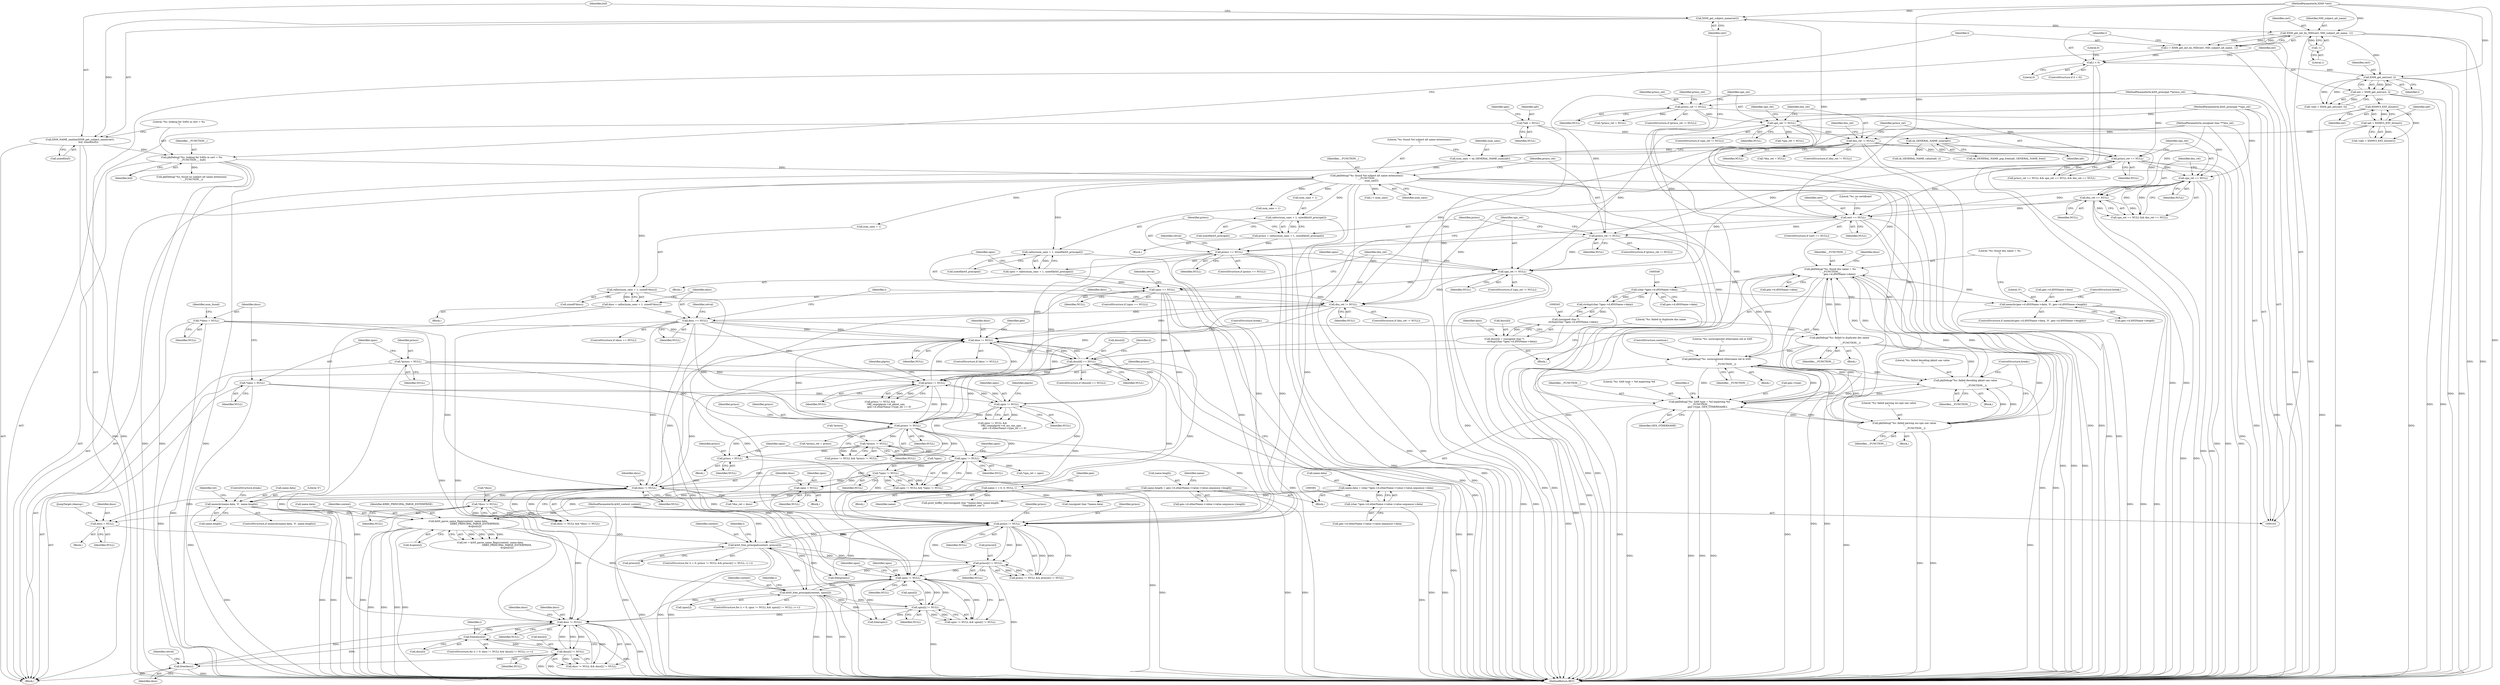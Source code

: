 digraph "0_krb5_50fe4074f188c2d4da0c421e96553acea8378db2@API" {
"1000702" [label="(Call,free(dnss))"];
"1000688" [label="(Call,dnss != NULL)"];
"1000623" [label="(Call,dnss != NULL)"];
"1000508" [label="(Call,dnss != NULL)"];
"1000143" [label="(Call,**dnss = NULL)"];
"1000327" [label="(Call,dnss == NULL)"];
"1000317" [label="(Call,dnss = calloc(num_sans + 1, sizeof(*dnss)))"];
"1000319" [label="(Call,calloc(num_sans + 1, sizeof(*dnss)))"];
"1000264" [label="(Call,pkiDebug(\"%s: found %d subject alt name extension(s)\n\", __FUNCTION__,\n             num_sans))"];
"1000225" [label="(Call,pkiDebug(\"%s: looking for SANs in cert = %s\n\", __FUNCTION__, buf))"];
"1000219" [label="(Call,X509_NAME_oneline(X509_get_subject_name(cert),\n                      buf, sizeof(buf)))"];
"1000220" [label="(Call,X509_get_subject_name(cert))"];
"1000210" [label="(Call,cert == NULL)"];
"1000107" [label="(MethodParameterIn,X509 *cert)"];
"1000193" [label="(Call,princs_ret == NULL)"];
"1000168" [label="(Call,princs_ret != NULL)"];
"1000108" [label="(MethodParameterIn,krb5_principal **princs_ret)"];
"1000184" [label="(Call,dns_ret != NULL)"];
"1000110" [label="(MethodParameterIn,unsigned char ***dns_ret)"];
"1000176" [label="(Call,upn_ret != NULL)"];
"1000109" [label="(MethodParameterIn,krb5_principal **upn_ret)"];
"1000197" [label="(Call,upn_ret == NULL)"];
"1000200" [label="(Call,dns_ret == NULL)"];
"1000260" [label="(Call,num_sans = sk_GENERAL_NAME_num(ialt))"];
"1000262" [label="(Call,sk_GENERAL_NAME_num(ialt))"];
"1000251" [label="(Call,ialt = X509V3_EXT_d2i(ext))"];
"1000253" [label="(Call,X509V3_EXT_d2i(ext))"];
"1000245" [label="(Call,ext = X509_get_ext(cert, l))"];
"1000247" [label="(Call,X509_get_ext(cert, l))"];
"1000231" [label="(Call,X509_get_ext_by_NID(cert, NID_subject_alt_name, -1))"];
"1000234" [label="(Call,-1)"];
"1000237" [label="(Call,l < 0)"];
"1000229" [label="(Call,l = X509_get_ext_by_NID(cert, NID_subject_alt_name, -1))"];
"1000160" [label="(Call,*ialt = NULL)"];
"1000313" [label="(Call,dns_ret != NULL)"];
"1000291" [label="(Call,upn_ret != NULL)"];
"1000282" [label="(Call,princs == NULL)"];
"1000273" [label="(Call,princs = calloc(num_sans + 1, sizeof(krb5_principal)))"];
"1000275" [label="(Call,calloc(num_sans + 1, sizeof(krb5_principal)))"];
"1000269" [label="(Call,princs_ret != NULL)"];
"1000304" [label="(Call,upns == NULL)"];
"1000295" [label="(Call,upns = calloc(num_sans + 1, sizeof(krb5_principal)))"];
"1000297" [label="(Call,calloc(num_sans + 1, sizeof(krb5_principal)))"];
"1000557" [label="(Call,dnss[d] == NULL)"];
"1000540" [label="(Call,dnss[d] = (unsigned char *)\n                    strdup((char *)gen->d.dNSName->data))"];
"1000544" [label="(Call,(unsigned char *)\n                    strdup((char *)gen->d.dNSName->data))"];
"1000546" [label="(Call,strdup((char *)gen->d.dNSName->data))"];
"1000547" [label="(Call,(char *)gen->d.dNSName->data)"];
"1000530" [label="(Call,pkiDebug(\"%s: found dns name = %s\n\", __FUNCTION__,\n                         gen->d.dNSName->data))"];
"1000501" [label="(Call,pkiDebug(\"%s: unrecognized othername oid in SAN\n\",\n                         __FUNCTION__))"];
"1000436" [label="(Call,pkiDebug(\"%s: failed decoding pkinit san value\n\",\n                             __FUNCTION__))"];
"1000563" [label="(Call,pkiDebug(\"%s: failed to duplicate dns name\n\",\n                             __FUNCTION__))"];
"1000574" [label="(Call,pkiDebug(\"%s: SAN type = %d expecting %d\n\", __FUNCTION__,\n                     gen->type, GEN_OTHERNAME))"];
"1000490" [label="(Call,pkiDebug(\"%s: failed parsing ms-upn san value\n\",\n                             __FUNCTION__))"];
"1000513" [label="(Call,memchr(gen->d.dNSName->data, '\0', gen->d.dNSName->length))"];
"1000448" [label="(Call,upns != NULL)"];
"1000139" [label="(Call,*upns = NULL)"];
"1000397" [label="(Call,princs != NULL)"];
"1000135" [label="(Call,*princs = NULL)"];
"1000606" [label="(Call,upns != NULL)"];
"1000592" [label="(Call,*princs != NULL)"];
"1000589" [label="(Call,princs != NULL)"];
"1000609" [label="(Call,*upns != NULL)"];
"1000635" [label="(Call,dnss = NULL)"];
"1000626" [label="(Call,*dnss != NULL)"];
"1000698" [label="(Call,free(dnss[i]))"];
"1000691" [label="(Call,dnss[i] != NULL)"];
"1000666" [label="(Call,upns != NULL)"];
"1000676" [label="(Call,krb5_free_principal(context, upns[i]))"];
"1000654" [label="(Call,krb5_free_principal(context, princs[i]))"];
"1000477" [label="(Call,krb5_parse_name_flags(context, name.data,\n                                            KRB5_PRINCIPAL_PARSE_ENTERPRISE,\n                                            &upns[u]))"];
"1000104" [label="(MethodParameterIn,krb5_context context)"];
"1000466" [label="(Call,memchr(name.data, '\0', name.length))"];
"1000376" [label="(Call,name.data = (char *)gen->d.otherName->value->value.sequence->data)"];
"1000380" [label="(Call,(char *)gen->d.otherName->value->value.sequence->data)"];
"1000346" [label="(Call,name = { 0, 0, NULL })"];
"1000359" [label="(Call,name.length = gen->d.otherName->value->value.sequence->length)"];
"1000647" [label="(Call,princs[i] != NULL)"];
"1000644" [label="(Call,princs != NULL)"];
"1000601" [label="(Call,princs = NULL)"];
"1000669" [label="(Call,upns[i] != NULL)"];
"1000618" [label="(Call,upns = NULL)"];
"1000251" [label="(Call,ialt = X509V3_EXT_d2i(ext))"];
"1000509" [label="(Identifier,dnss)"];
"1000483" [label="(Call,&upns[u])"];
"1000140" [label="(Identifier,upns)"];
"1000693" [label="(Identifier,dnss)"];
"1000397" [label="(Call,princs != NULL)"];
"1000607" [label="(Identifier,upns)"];
"1000181" [label="(Identifier,upn_ret)"];
"1000170" [label="(Identifier,NULL)"];
"1000478" [label="(Identifier,context)"];
"1000136" [label="(Identifier,princs)"];
"1000415" [label="(Call,(unsigned char *)name.data)"];
"1000228" [label="(Identifier,buf)"];
"1000521" [label="(Literal,'\0')"];
"1000403" [label="(Identifier,plgctx)"];
"1000139" [label="(Call,*upns = NULL)"];
"1000192" [label="(Call,princs_ret == NULL && upn_ret == NULL && dns_ret == NULL)"];
"1000260" [label="(Call,num_sans = sk_GENERAL_NAME_num(ialt))"];
"1000189" [label="(Identifier,dns_ret)"];
"1000249" [label="(Identifier,l)"];
"1000492" [label="(Identifier,__FUNCTION__)"];
"1000298" [label="(Call,num_sans + 1)"];
"1000171" [label="(Call,*princs_ret = NULL)"];
"1000378" [label="(Identifier,name)"];
"1000290" [label="(ControlStructure,if (upn_ret != NULL))"];
"1000169" [label="(Identifier,princs_ret)"];
"1000193" [label="(Call,princs_ret == NULL)"];
"1000541" [label="(Call,dnss[d])"];
"1000202" [label="(Identifier,NULL)"];
"1000437" [label="(Literal,\"%s: failed decoding pkinit san value\n\")"];
"1000611" [label="(Identifier,upns)"];
"1000594" [label="(Identifier,princs)"];
"1000220" [label="(Call,X509_get_subject_name(cert))"];
"1000212" [label="(Identifier,NULL)"];
"1000296" [label="(Identifier,upns)"];
"1000695" [label="(Identifier,NULL)"];
"1000376" [label="(Call,name.data = (char *)gen->d.otherName->value->value.sequence->data)"];
"1000603" [label="(Identifier,NULL)"];
"1000326" [label="(ControlStructure,if (dnss == NULL))"];
"1000269" [label="(Call,princs_ret != NULL)"];
"1000580" [label="(Identifier,GEN_OTHERNAME)"];
"1000608" [label="(Identifier,NULL)"];
"1000590" [label="(Identifier,princs)"];
"1000626" [label="(Call,*dnss != NULL)"];
"1000135" [label="(Call,*princs = NULL)"];
"1000477" [label="(Call,krb5_parse_name_flags(context, name.data,\n                                            KRB5_PRINCIPAL_PARSE_ENTERPRISE,\n                                            &upns[u]))"];
"1000512" [label="(ControlStructure,if (memchr(gen->d.dNSName->data, '\0', gen->d.dNSName->length)))"];
"1000470" [label="(Literal,'\0')"];
"1000263" [label="(Identifier,ialt)"];
"1000313" [label="(Call,dns_ret != NULL)"];
"1000316" [label="(Block,)"];
"1000201" [label="(Identifier,dns_ret)"];
"1000677" [label="(Identifier,context)"];
"1000266" [label="(Identifier,__FUNCTION__)"];
"1000544" [label="(Call,(unsigned char *)\n                    strdup((char *)gen->d.dNSName->data))"];
"1000186" [label="(Identifier,NULL)"];
"1000250" [label="(Call,!(ialt = X509V3_EXT_d2i(ext)))"];
"1000620" [label="(Identifier,NULL)"];
"1000380" [label="(Call,(char *)gen->d.otherName->value->value.sequence->data)"];
"1000596" [label="(Block,)"];
"1000350" [label="(Call,sk_GENERAL_NAME_value(ialt, i))"];
"1000505" [label="(ControlStructure,break;)"];
"1000162" [label="(Identifier,NULL)"];
"1000221" [label="(Identifier,cert)"];
"1000628" [label="(Identifier,dnss)"];
"1000209" [label="(ControlStructure,if (cert == NULL))"];
"1000229" [label="(Call,l = X509_get_ext_by_NID(cert, NID_subject_alt_name, -1))"];
"1000195" [label="(Identifier,NULL)"];
"1000319" [label="(Call,calloc(num_sans + 1, sizeof(*dnss)))"];
"1000226" [label="(Literal,\"%s: looking for SANs in cert = %s\n\")"];
"1000606" [label="(Call,upns != NULL)"];
"1000295" [label="(Call,upns = calloc(num_sans + 1, sizeof(krb5_principal)))"];
"1000141" [label="(Identifier,NULL)"];
"1000510" [label="(Identifier,NULL)"];
"1000198" [label="(Identifier,upn_ret)"];
"1000261" [label="(Identifier,num_sans)"];
"1000252" [label="(Identifier,ialt)"];
"1000143" [label="(Call,**dnss = NULL)"];
"1000244" [label="(Call,!(ext = X509_get_ext(cert, l)))"];
"1000699" [label="(Call,dnss[i])"];
"1000646" [label="(Identifier,NULL)"];
"1000688" [label="(Call,dnss != NULL)"];
"1000282" [label="(Call,princs == NULL)"];
"1000363" [label="(Call,gen->d.otherName->value->value.sequence->length)"];
"1000670" [label="(Call,upns[i])"];
"1000569" [label="(Identifier,d)"];
"1000561" [label="(Identifier,NULL)"];
"1000291" [label="(Call,upn_ret != NULL)"];
"1000665" [label="(Call,upns != NULL && upns[i] != NULL)"];
"1000678" [label="(Call,upns[i])"];
"1000276" [label="(Call,num_sans + 1)"];
"1000627" [label="(Call,*dnss)"];
"1000344" [label="(Block,)"];
"1000238" [label="(Identifier,l)"];
"1000271" [label="(Identifier,NULL)"];
"1000435" [label="(Block,)"];
"1000231" [label="(Call,X509_get_ext_by_NID(cert, NID_subject_alt_name, -1))"];
"1000223" [label="(Call,sizeof(buf))"];
"1000414" [label="(Call,print_buffer_bin((unsigned char *)name.data, name.length,\n                                 \"/tmp/pkinit_san\"))"];
"1000507" [label="(ControlStructure,if (dnss != NULL))"];
"1000491" [label="(Literal,\"%s: failed parsing ms-upn san value\n\")"];
"1000447" [label="(Call,upns != NULL &&\n                       OBJ_cmp(plgctx->id_ms_san_upn,\n                               gen->d.otherName->type_id) == 0)"];
"1000215" [label="(Literal,\"%s: no certificate!\n\")"];
"1000605" [label="(Call,upns != NULL && *upns != NULL)"];
"1000661" [label="(ControlStructure,for (i = 0; upns != NULL && upns[i] != NULL; i++))"];
"1000659" [label="(Call,free(princs))"];
"1000533" [label="(Call,gen->d.dNSName->data)"];
"1000635" [label="(Call,dnss = NULL)"];
"1000517" [label="(Identifier,gen)"];
"1000690" [label="(Identifier,NULL)"];
"1000323" [label="(Call,sizeof(*dnss))"];
"1000489" [label="(Block,)"];
"1000562" [label="(Block,)"];
"1000511" [label="(Block,)"];
"1000689" [label="(Identifier,dnss)"];
"1000501" [label="(Call,pkiDebug(\"%s: unrecognized othername oid in SAN\n\",\n                         __FUNCTION__))"];
"1000149" [label="(Identifier,num_found)"];
"1000248" [label="(Identifier,cert)"];
"1000196" [label="(Call,upn_ret == NULL && dns_ret == NULL)"];
"1000593" [label="(Call,*princs)"];
"1000465" [label="(ControlStructure,if (memchr(name.data, '\0', name.length)))"];
"1000698" [label="(Call,free(dnss[i]))"];
"1000669" [label="(Call,upns[i] != NULL)"];
"1000160" [label="(Call,*ialt = NULL)"];
"1000687" [label="(Call,dnss != NULL && dnss[i] != NULL)"];
"1000222" [label="(Identifier,buf)"];
"1000185" [label="(Identifier,dns_ret)"];
"1000247" [label="(Call,X509_get_ext(cert, l))"];
"1000245" [label="(Call,ext = X509_get_ext(cert, l))"];
"1000666" [label="(Call,upns != NULL)"];
"1000293" [label="(Identifier,NULL)"];
"1000559" [label="(Identifier,dnss)"];
"1000253" [label="(Call,X509V3_EXT_d2i(ext))"];
"1000502" [label="(Literal,\"%s: unrecognized othername oid in SAN\n\")"];
"1000588" [label="(Call,princs != NULL && *princs != NULL)"];
"1000476" [label="(Identifier,ret)"];
"1000602" [label="(Identifier,princs)"];
"1000219" [label="(Call,X509_NAME_oneline(X509_get_subject_name(cert),\n                      buf, sizeof(buf)))"];
"1000676" [label="(Call,krb5_free_principal(context, upns[i]))"];
"1000546" [label="(Call,strdup((char *)gen->d.dNSName->data))"];
"1000474" [label="(ControlStructure,break;)"];
"1000111" [label="(Block,)"];
"1000622" [label="(Call,dnss != NULL && *dnss != NULL)"];
"1000619" [label="(Identifier,upns)"];
"1000683" [label="(ControlStructure,for (i = 0; dnss != NULL && dnss[i] != NULL; i++))"];
"1000264" [label="(Call,pkiDebug(\"%s: found %d subject alt name extension(s)\n\", __FUNCTION__,\n             num_sans))"];
"1000108" [label="(MethodParameterIn,krb5_principal **princs_ret)"];
"1000503" [label="(Identifier,__FUNCTION__)"];
"1000572" [label="(ControlStructure,break;)"];
"1000564" [label="(Literal,\"%s: failed to duplicate dns name\n\")"];
"1000655" [label="(Identifier,context)"];
"1000227" [label="(Identifier,__FUNCTION__)"];
"1000194" [label="(Identifier,princs_ret)"];
"1000137" [label="(Identifier,NULL)"];
"1000161" [label="(Identifier,ialt)"];
"1000601" [label="(Call,princs = NULL)"];
"1000591" [label="(Identifier,NULL)"];
"1000482" [label="(Identifier,KRB5_PRINCIPAL_PARSE_ENTERPRISE)"];
"1000531" [label="(Literal,\"%s: found dns name = %s\n\")"];
"1000557" [label="(Call,dnss[d] == NULL)"];
"1000681" [label="(Call,free(upns))"];
"1000656" [label="(Call,princs[i])"];
"1000360" [label="(Call,name.length)"];
"1000576" [label="(Identifier,__FUNCTION__)"];
"1000317" [label="(Call,dnss = calloc(num_sans + 1, sizeof(*dnss)))"];
"1000177" [label="(Identifier,upn_ret)"];
"1000270" [label="(Identifier,princs_ret)"];
"1000110" [label="(MethodParameterIn,unsigned char ***dns_ret)"];
"1000306" [label="(Identifier,NULL)"];
"1000236" [label="(ControlStructure,if (l < 0))"];
"1000610" [label="(Call,*upns)"];
"1000479" [label="(Call,name.data)"];
"1000636" [label="(Identifier,dnss)"];
"1000109" [label="(MethodParameterIn,krb5_principal **upn_ret)"];
"1000466" [label="(Call,memchr(name.data, '\0', name.length))"];
"1000167" [label="(ControlStructure,if (princs_ret != NULL))"];
"1000540" [label="(Call,dnss[d] = (unsigned char *)\n                    strdup((char *)gen->d.dNSName->data))"];
"1000638" [label="(JumpTarget,cleanup:)"];
"1000667" [label="(Identifier,upns)"];
"1000623" [label="(Call,dnss != NULL)"];
"1000237" [label="(Call,l < 0)"];
"1000649" [label="(Identifier,princs)"];
"1000399" [label="(Identifier,NULL)"];
"1000265" [label="(Literal,\"%s: found %d subject alt name extension(s)\n\")"];
"1000574" [label="(Call,pkiDebug(\"%s: SAN type = %d expecting %d\n\", __FUNCTION__,\n                     gen->type, GEN_OTHERNAME))"];
"1000475" [label="(Call,ret = krb5_parse_name_flags(context, name.data,\n                                            KRB5_PRINCIPAL_PARSE_ENTERPRISE,\n                                            &upns[u]))"];
"1000647" [label="(Call,princs[i] != NULL)"];
"1000187" [label="(Call,*dns_ret = NULL)"];
"1000382" [label="(Call,gen->d.otherName->value->value.sequence->data)"];
"1000703" [label="(Identifier,dnss)"];
"1000508" [label="(Call,dnss != NULL)"];
"1000631" [label="(Call,*dns_ret = dnss)"];
"1000565" [label="(Identifier,__FUNCTION__)"];
"1000671" [label="(Identifier,upns)"];
"1000648" [label="(Call,princs[i])"];
"1000630" [label="(Block,)"];
"1000612" [label="(Identifier,NULL)"];
"1000183" [label="(ControlStructure,if (dns_ret != NULL))"];
"1000283" [label="(Identifier,princs)"];
"1000230" [label="(Identifier,l)"];
"1000637" [label="(Identifier,NULL)"];
"1000692" [label="(Call,dnss[i])"];
"1000668" [label="(Identifier,NULL)"];
"1000514" [label="(Call,gen->d.dNSName->data)"];
"1000210" [label="(Call,cert == NULL)"];
"1000328" [label="(Identifier,dnss)"];
"1000256" [label="(Call,pkiDebug(\"%s: found no subject alt name extensions\n\", __FUNCTION__))"];
"1000654" [label="(Call,krb5_free_principal(context, princs[i]))"];
"1000639" [label="(ControlStructure,for (i = 0; princs != NULL && princs[i] != NULL; i++))"];
"1000651" [label="(Identifier,NULL)"];
"1000436" [label="(Call,pkiDebug(\"%s: failed decoding pkinit san value\n\",\n                             __FUNCTION__))"];
"1000357" [label="(Block,)"];
"1000614" [label="(Call,*upn_ret = upns)"];
"1000294" [label="(Block,)"];
"1000175" [label="(ControlStructure,if (upn_ret != NULL))"];
"1000625" [label="(Identifier,NULL)"];
"1000297" [label="(Call,calloc(num_sans + 1, sizeof(krb5_principal)))"];
"1000235" [label="(Literal,1)"];
"1000448" [label="(Call,upns != NULL)"];
"1000490" [label="(Call,pkiDebug(\"%s: failed parsing ms-upn san value\n\",\n                             __FUNCTION__))"];
"1000199" [label="(Identifier,NULL)"];
"1000513" [label="(Call,memchr(gen->d.dNSName->data, '\0', gen->d.dNSName->length))"];
"1000542" [label="(Identifier,dnss)"];
"1000500" [label="(Block,)"];
"1000449" [label="(Identifier,upns)"];
"1000359" [label="(Call,name.length = gen->d.otherName->value->value.sequence->length)"];
"1000234" [label="(Call,-1)"];
"1000675" [label="(Identifier,i)"];
"1000292" [label="(Identifier,upn_ret)"];
"1000107" [label="(MethodParameterIn,X509 *cert)"];
"1000178" [label="(Identifier,NULL)"];
"1000287" [label="(Identifier,retval)"];
"1000556" [label="(ControlStructure,if (dnss[d] == NULL))"];
"1000592" [label="(Call,*princs != NULL)"];
"1000697" [label="(Identifier,i)"];
"1000581" [label="(Call,sk_GENERAL_NAME_pop_free(ialt, GENERAL_NAME_free))"];
"1000575" [label="(Literal,\"%s: SAN type = %d expecting %d\n\")"];
"1000232" [label="(Identifier,cert)"];
"1000343" [label="(Identifier,i)"];
"1000529" [label="(ControlStructure,break;)"];
"1000184" [label="(Call,dns_ret != NULL)"];
"1000284" [label="(Identifier,NULL)"];
"1000104" [label="(MethodParameterIn,krb5_context context)"];
"1000262" [label="(Call,sk_GENERAL_NAME_num(ialt))"];
"1000339" [label="(Call,i < num_sans)"];
"1000246" [label="(Identifier,ext)"];
"1000467" [label="(Call,name.data)"];
"1000558" [label="(Call,dnss[d])"];
"1000233" [label="(Identifier,NID_subject_alt_name)"];
"1000267" [label="(Identifier,num_sans)"];
"1000563" [label="(Call,pkiDebug(\"%s: failed to duplicate dns name\n\",\n                             __FUNCTION__))"];
"1000702" [label="(Call,free(dnss))"];
"1000273" [label="(Call,princs = calloc(num_sans + 1, sizeof(krb5_principal)))"];
"1000673" [label="(Identifier,NULL)"];
"1000549" [label="(Call,gen->d.dNSName->data)"];
"1000597" [label="(Call,*princs_ret = princs)"];
"1000644" [label="(Call,princs != NULL)"];
"1000312" [label="(ControlStructure,if (dns_ret != NULL))"];
"1000315" [label="(Identifier,NULL)"];
"1000179" [label="(Call,*upn_ret = NULL)"];
"1000145" [label="(Identifier,NULL)"];
"1000320" [label="(Call,num_sans + 1)"];
"1000279" [label="(Call,sizeof(krb5_principal))"];
"1000532" [label="(Identifier,__FUNCTION__)"];
"1000691" [label="(Call,dnss[i] != NULL)"];
"1000504" [label="(ControlStructure,continue;)"];
"1000706" [label="(MethodReturn,RET)"];
"1000305" [label="(Identifier,upns)"];
"1000547" [label="(Call,(char *)gen->d.dNSName->data)"];
"1000318" [label="(Identifier,dnss)"];
"1000609" [label="(Call,*upns != NULL)"];
"1000450" [label="(Identifier,NULL)"];
"1000144" [label="(Identifier,dnss)"];
"1000168" [label="(Call,princs_ret != NULL)"];
"1000304" [label="(Call,upns == NULL)"];
"1000595" [label="(Identifier,NULL)"];
"1000471" [label="(Call,name.length)"];
"1000268" [label="(ControlStructure,if (princs_ret != NULL))"];
"1000275" [label="(Call,calloc(num_sans + 1, sizeof(krb5_principal)))"];
"1000176" [label="(Call,upn_ret != NULL)"];
"1000530" [label="(Call,pkiDebug(\"%s: found dns name = %s\n\", __FUNCTION__,\n                         gen->d.dNSName->data))"];
"1000618" [label="(Call,upns = NULL)"];
"1000346" [label="(Call,name = { 0, 0, NULL })"];
"1000303" [label="(ControlStructure,if (upns == NULL))"];
"1000197" [label="(Call,upn_ret == NULL)"];
"1000347" [label="(Identifier,name)"];
"1000272" [label="(Block,)"];
"1000329" [label="(Identifier,NULL)"];
"1000624" [label="(Identifier,dnss)"];
"1000173" [label="(Identifier,princs_ret)"];
"1000643" [label="(Call,princs != NULL && princs[i] != NULL)"];
"1000254" [label="(Identifier,ext)"];
"1000165" [label="(Identifier,gen)"];
"1000398" [label="(Identifier,princs)"];
"1000454" [label="(Identifier,plgctx)"];
"1000225" [label="(Call,pkiDebug(\"%s: looking for SANs in cert = %s\n\", __FUNCTION__, buf))"];
"1000438" [label="(Identifier,__FUNCTION__)"];
"1000705" [label="(Identifier,retval)"];
"1000241" [label="(Literal,0)"];
"1000281" [label="(ControlStructure,if (princs == NULL))"];
"1000309" [label="(Identifier,retval)"];
"1000200" [label="(Call,dns_ret == NULL)"];
"1000645" [label="(Identifier,princs)"];
"1000629" [label="(Identifier,NULL)"];
"1000301" [label="(Call,sizeof(krb5_principal))"];
"1000239" [label="(Literal,0)"];
"1000589" [label="(Call,princs != NULL)"];
"1000613" [label="(Block,)"];
"1000377" [label="(Call,name.data)"];
"1000349" [label="(Identifier,gen)"];
"1000314" [label="(Identifier,dns_ret)"];
"1000337" [label="(Identifier,i)"];
"1000653" [label="(Identifier,i)"];
"1000211" [label="(Identifier,cert)"];
"1000332" [label="(Identifier,retval)"];
"1000577" [label="(Call,gen->type)"];
"1000522" [label="(Call,gen->d.dNSName->length)"];
"1000327" [label="(Call,dnss == NULL)"];
"1000274" [label="(Identifier,princs)"];
"1000396" [label="(Call,princs != NULL &&\n                OBJ_cmp(plgctx->id_pkinit_san,\n                        gen->d.otherName->type_id) == 0)"];
"1000702" -> "1000111"  [label="AST: "];
"1000702" -> "1000703"  [label="CFG: "];
"1000703" -> "1000702"  [label="AST: "];
"1000705" -> "1000702"  [label="CFG: "];
"1000702" -> "1000706"  [label="DDG: "];
"1000688" -> "1000702"  [label="DDG: "];
"1000698" -> "1000702"  [label="DDG: "];
"1000557" -> "1000702"  [label="DDG: "];
"1000691" -> "1000702"  [label="DDG: "];
"1000688" -> "1000687"  [label="AST: "];
"1000688" -> "1000690"  [label="CFG: "];
"1000689" -> "1000688"  [label="AST: "];
"1000690" -> "1000688"  [label="AST: "];
"1000693" -> "1000688"  [label="CFG: "];
"1000687" -> "1000688"  [label="CFG: "];
"1000688" -> "1000706"  [label="DDG: "];
"1000688" -> "1000687"  [label="DDG: "];
"1000688" -> "1000687"  [label="DDG: "];
"1000623" -> "1000688"  [label="DDG: "];
"1000327" -> "1000688"  [label="DDG: "];
"1000557" -> "1000688"  [label="DDG: "];
"1000635" -> "1000688"  [label="DDG: "];
"1000143" -> "1000688"  [label="DDG: "];
"1000698" -> "1000688"  [label="DDG: "];
"1000691" -> "1000688"  [label="DDG: "];
"1000666" -> "1000688"  [label="DDG: "];
"1000669" -> "1000688"  [label="DDG: "];
"1000688" -> "1000691"  [label="DDG: "];
"1000688" -> "1000691"  [label="DDG: "];
"1000688" -> "1000698"  [label="DDG: "];
"1000623" -> "1000622"  [label="AST: "];
"1000623" -> "1000625"  [label="CFG: "];
"1000624" -> "1000623"  [label="AST: "];
"1000625" -> "1000623"  [label="AST: "];
"1000628" -> "1000623"  [label="CFG: "];
"1000622" -> "1000623"  [label="CFG: "];
"1000623" -> "1000622"  [label="DDG: "];
"1000623" -> "1000622"  [label="DDG: "];
"1000508" -> "1000623"  [label="DDG: "];
"1000143" -> "1000623"  [label="DDG: "];
"1000327" -> "1000623"  [label="DDG: "];
"1000557" -> "1000623"  [label="DDG: "];
"1000606" -> "1000623"  [label="DDG: "];
"1000609" -> "1000623"  [label="DDG: "];
"1000623" -> "1000626"  [label="DDG: "];
"1000623" -> "1000631"  [label="DDG: "];
"1000623" -> "1000635"  [label="DDG: "];
"1000623" -> "1000644"  [label="DDG: "];
"1000508" -> "1000507"  [label="AST: "];
"1000508" -> "1000510"  [label="CFG: "];
"1000509" -> "1000508"  [label="AST: "];
"1000510" -> "1000508"  [label="AST: "];
"1000517" -> "1000508"  [label="CFG: "];
"1000572" -> "1000508"  [label="CFG: "];
"1000508" -> "1000397"  [label="DDG: "];
"1000143" -> "1000508"  [label="DDG: "];
"1000327" -> "1000508"  [label="DDG: "];
"1000327" -> "1000508"  [label="DDG: "];
"1000557" -> "1000508"  [label="DDG: "];
"1000557" -> "1000508"  [label="DDG: "];
"1000313" -> "1000508"  [label="DDG: "];
"1000448" -> "1000508"  [label="DDG: "];
"1000397" -> "1000508"  [label="DDG: "];
"1000508" -> "1000557"  [label="DDG: "];
"1000508" -> "1000557"  [label="DDG: "];
"1000508" -> "1000589"  [label="DDG: "];
"1000143" -> "1000111"  [label="AST: "];
"1000143" -> "1000145"  [label="CFG: "];
"1000144" -> "1000143"  [label="AST: "];
"1000145" -> "1000143"  [label="AST: "];
"1000149" -> "1000143"  [label="CFG: "];
"1000143" -> "1000706"  [label="DDG: "];
"1000327" -> "1000326"  [label="AST: "];
"1000327" -> "1000329"  [label="CFG: "];
"1000328" -> "1000327"  [label="AST: "];
"1000329" -> "1000327"  [label="AST: "];
"1000332" -> "1000327"  [label="CFG: "];
"1000337" -> "1000327"  [label="CFG: "];
"1000327" -> "1000706"  [label="DDG: "];
"1000317" -> "1000327"  [label="DDG: "];
"1000313" -> "1000327"  [label="DDG: "];
"1000327" -> "1000397"  [label="DDG: "];
"1000327" -> "1000589"  [label="DDG: "];
"1000327" -> "1000644"  [label="DDG: "];
"1000317" -> "1000316"  [label="AST: "];
"1000317" -> "1000319"  [label="CFG: "];
"1000318" -> "1000317"  [label="AST: "];
"1000319" -> "1000317"  [label="AST: "];
"1000328" -> "1000317"  [label="CFG: "];
"1000317" -> "1000706"  [label="DDG: "];
"1000319" -> "1000317"  [label="DDG: "];
"1000319" -> "1000323"  [label="CFG: "];
"1000320" -> "1000319"  [label="AST: "];
"1000323" -> "1000319"  [label="AST: "];
"1000319" -> "1000706"  [label="DDG: "];
"1000264" -> "1000319"  [label="DDG: "];
"1000264" -> "1000111"  [label="AST: "];
"1000264" -> "1000267"  [label="CFG: "];
"1000265" -> "1000264"  [label="AST: "];
"1000266" -> "1000264"  [label="AST: "];
"1000267" -> "1000264"  [label="AST: "];
"1000270" -> "1000264"  [label="CFG: "];
"1000264" -> "1000706"  [label="DDG: "];
"1000264" -> "1000706"  [label="DDG: "];
"1000225" -> "1000264"  [label="DDG: "];
"1000260" -> "1000264"  [label="DDG: "];
"1000264" -> "1000275"  [label="DDG: "];
"1000264" -> "1000276"  [label="DDG: "];
"1000264" -> "1000297"  [label="DDG: "];
"1000264" -> "1000298"  [label="DDG: "];
"1000264" -> "1000320"  [label="DDG: "];
"1000264" -> "1000339"  [label="DDG: "];
"1000264" -> "1000436"  [label="DDG: "];
"1000264" -> "1000490"  [label="DDG: "];
"1000264" -> "1000501"  [label="DDG: "];
"1000264" -> "1000530"  [label="DDG: "];
"1000264" -> "1000574"  [label="DDG: "];
"1000225" -> "1000111"  [label="AST: "];
"1000225" -> "1000228"  [label="CFG: "];
"1000226" -> "1000225"  [label="AST: "];
"1000227" -> "1000225"  [label="AST: "];
"1000228" -> "1000225"  [label="AST: "];
"1000230" -> "1000225"  [label="CFG: "];
"1000225" -> "1000706"  [label="DDG: "];
"1000225" -> "1000706"  [label="DDG: "];
"1000225" -> "1000706"  [label="DDG: "];
"1000219" -> "1000225"  [label="DDG: "];
"1000225" -> "1000256"  [label="DDG: "];
"1000219" -> "1000111"  [label="AST: "];
"1000219" -> "1000223"  [label="CFG: "];
"1000220" -> "1000219"  [label="AST: "];
"1000222" -> "1000219"  [label="AST: "];
"1000223" -> "1000219"  [label="AST: "];
"1000226" -> "1000219"  [label="CFG: "];
"1000219" -> "1000706"  [label="DDG: "];
"1000219" -> "1000706"  [label="DDG: "];
"1000220" -> "1000219"  [label="DDG: "];
"1000220" -> "1000221"  [label="CFG: "];
"1000221" -> "1000220"  [label="AST: "];
"1000222" -> "1000220"  [label="CFG: "];
"1000210" -> "1000220"  [label="DDG: "];
"1000107" -> "1000220"  [label="DDG: "];
"1000220" -> "1000231"  [label="DDG: "];
"1000210" -> "1000209"  [label="AST: "];
"1000210" -> "1000212"  [label="CFG: "];
"1000211" -> "1000210"  [label="AST: "];
"1000212" -> "1000210"  [label="AST: "];
"1000215" -> "1000210"  [label="CFG: "];
"1000221" -> "1000210"  [label="CFG: "];
"1000210" -> "1000706"  [label="DDG: "];
"1000210" -> "1000706"  [label="DDG: "];
"1000210" -> "1000706"  [label="DDG: "];
"1000107" -> "1000210"  [label="DDG: "];
"1000193" -> "1000210"  [label="DDG: "];
"1000197" -> "1000210"  [label="DDG: "];
"1000200" -> "1000210"  [label="DDG: "];
"1000210" -> "1000269"  [label="DDG: "];
"1000210" -> "1000644"  [label="DDG: "];
"1000107" -> "1000103"  [label="AST: "];
"1000107" -> "1000706"  [label="DDG: "];
"1000107" -> "1000231"  [label="DDG: "];
"1000107" -> "1000247"  [label="DDG: "];
"1000193" -> "1000192"  [label="AST: "];
"1000193" -> "1000195"  [label="CFG: "];
"1000194" -> "1000193"  [label="AST: "];
"1000195" -> "1000193"  [label="AST: "];
"1000198" -> "1000193"  [label="CFG: "];
"1000192" -> "1000193"  [label="CFG: "];
"1000193" -> "1000706"  [label="DDG: "];
"1000193" -> "1000706"  [label="DDG: "];
"1000193" -> "1000192"  [label="DDG: "];
"1000193" -> "1000192"  [label="DDG: "];
"1000168" -> "1000193"  [label="DDG: "];
"1000108" -> "1000193"  [label="DDG: "];
"1000184" -> "1000193"  [label="DDG: "];
"1000193" -> "1000197"  [label="DDG: "];
"1000193" -> "1000269"  [label="DDG: "];
"1000168" -> "1000167"  [label="AST: "];
"1000168" -> "1000170"  [label="CFG: "];
"1000169" -> "1000168"  [label="AST: "];
"1000170" -> "1000168"  [label="AST: "];
"1000173" -> "1000168"  [label="CFG: "];
"1000177" -> "1000168"  [label="CFG: "];
"1000168" -> "1000706"  [label="DDG: "];
"1000108" -> "1000168"  [label="DDG: "];
"1000168" -> "1000171"  [label="DDG: "];
"1000168" -> "1000176"  [label="DDG: "];
"1000108" -> "1000103"  [label="AST: "];
"1000108" -> "1000706"  [label="DDG: "];
"1000108" -> "1000269"  [label="DDG: "];
"1000184" -> "1000183"  [label="AST: "];
"1000184" -> "1000186"  [label="CFG: "];
"1000185" -> "1000184"  [label="AST: "];
"1000186" -> "1000184"  [label="AST: "];
"1000189" -> "1000184"  [label="CFG: "];
"1000194" -> "1000184"  [label="CFG: "];
"1000184" -> "1000706"  [label="DDG: "];
"1000184" -> "1000706"  [label="DDG: "];
"1000110" -> "1000184"  [label="DDG: "];
"1000176" -> "1000184"  [label="DDG: "];
"1000184" -> "1000187"  [label="DDG: "];
"1000184" -> "1000200"  [label="DDG: "];
"1000184" -> "1000313"  [label="DDG: "];
"1000110" -> "1000103"  [label="AST: "];
"1000110" -> "1000706"  [label="DDG: "];
"1000110" -> "1000200"  [label="DDG: "];
"1000110" -> "1000313"  [label="DDG: "];
"1000176" -> "1000175"  [label="AST: "];
"1000176" -> "1000178"  [label="CFG: "];
"1000177" -> "1000176"  [label="AST: "];
"1000178" -> "1000176"  [label="AST: "];
"1000181" -> "1000176"  [label="CFG: "];
"1000185" -> "1000176"  [label="CFG: "];
"1000176" -> "1000706"  [label="DDG: "];
"1000176" -> "1000706"  [label="DDG: "];
"1000109" -> "1000176"  [label="DDG: "];
"1000176" -> "1000179"  [label="DDG: "];
"1000176" -> "1000197"  [label="DDG: "];
"1000176" -> "1000291"  [label="DDG: "];
"1000109" -> "1000103"  [label="AST: "];
"1000109" -> "1000706"  [label="DDG: "];
"1000109" -> "1000197"  [label="DDG: "];
"1000109" -> "1000291"  [label="DDG: "];
"1000197" -> "1000196"  [label="AST: "];
"1000197" -> "1000199"  [label="CFG: "];
"1000198" -> "1000197"  [label="AST: "];
"1000199" -> "1000197"  [label="AST: "];
"1000201" -> "1000197"  [label="CFG: "];
"1000196" -> "1000197"  [label="CFG: "];
"1000197" -> "1000706"  [label="DDG: "];
"1000197" -> "1000706"  [label="DDG: "];
"1000197" -> "1000196"  [label="DDG: "];
"1000197" -> "1000196"  [label="DDG: "];
"1000197" -> "1000200"  [label="DDG: "];
"1000197" -> "1000291"  [label="DDG: "];
"1000200" -> "1000196"  [label="AST: "];
"1000200" -> "1000202"  [label="CFG: "];
"1000201" -> "1000200"  [label="AST: "];
"1000202" -> "1000200"  [label="AST: "];
"1000196" -> "1000200"  [label="CFG: "];
"1000200" -> "1000706"  [label="DDG: "];
"1000200" -> "1000706"  [label="DDG: "];
"1000200" -> "1000196"  [label="DDG: "];
"1000200" -> "1000196"  [label="DDG: "];
"1000200" -> "1000313"  [label="DDG: "];
"1000260" -> "1000111"  [label="AST: "];
"1000260" -> "1000262"  [label="CFG: "];
"1000261" -> "1000260"  [label="AST: "];
"1000262" -> "1000260"  [label="AST: "];
"1000265" -> "1000260"  [label="CFG: "];
"1000260" -> "1000706"  [label="DDG: "];
"1000262" -> "1000260"  [label="DDG: "];
"1000262" -> "1000263"  [label="CFG: "];
"1000263" -> "1000262"  [label="AST: "];
"1000262" -> "1000706"  [label="DDG: "];
"1000251" -> "1000262"  [label="DDG: "];
"1000160" -> "1000262"  [label="DDG: "];
"1000262" -> "1000350"  [label="DDG: "];
"1000262" -> "1000581"  [label="DDG: "];
"1000251" -> "1000250"  [label="AST: "];
"1000251" -> "1000253"  [label="CFG: "];
"1000252" -> "1000251"  [label="AST: "];
"1000253" -> "1000251"  [label="AST: "];
"1000250" -> "1000251"  [label="CFG: "];
"1000251" -> "1000706"  [label="DDG: "];
"1000251" -> "1000706"  [label="DDG: "];
"1000251" -> "1000250"  [label="DDG: "];
"1000253" -> "1000251"  [label="DDG: "];
"1000253" -> "1000254"  [label="CFG: "];
"1000254" -> "1000253"  [label="AST: "];
"1000253" -> "1000706"  [label="DDG: "];
"1000253" -> "1000250"  [label="DDG: "];
"1000245" -> "1000253"  [label="DDG: "];
"1000245" -> "1000244"  [label="AST: "];
"1000245" -> "1000247"  [label="CFG: "];
"1000246" -> "1000245"  [label="AST: "];
"1000247" -> "1000245"  [label="AST: "];
"1000244" -> "1000245"  [label="CFG: "];
"1000245" -> "1000706"  [label="DDG: "];
"1000245" -> "1000706"  [label="DDG: "];
"1000245" -> "1000244"  [label="DDG: "];
"1000247" -> "1000245"  [label="DDG: "];
"1000247" -> "1000245"  [label="DDG: "];
"1000247" -> "1000249"  [label="CFG: "];
"1000248" -> "1000247"  [label="AST: "];
"1000249" -> "1000247"  [label="AST: "];
"1000247" -> "1000706"  [label="DDG: "];
"1000247" -> "1000706"  [label="DDG: "];
"1000247" -> "1000244"  [label="DDG: "];
"1000247" -> "1000244"  [label="DDG: "];
"1000231" -> "1000247"  [label="DDG: "];
"1000237" -> "1000247"  [label="DDG: "];
"1000231" -> "1000229"  [label="AST: "];
"1000231" -> "1000234"  [label="CFG: "];
"1000232" -> "1000231"  [label="AST: "];
"1000233" -> "1000231"  [label="AST: "];
"1000234" -> "1000231"  [label="AST: "];
"1000229" -> "1000231"  [label="CFG: "];
"1000231" -> "1000706"  [label="DDG: "];
"1000231" -> "1000706"  [label="DDG: "];
"1000231" -> "1000706"  [label="DDG: "];
"1000231" -> "1000229"  [label="DDG: "];
"1000231" -> "1000229"  [label="DDG: "];
"1000231" -> "1000229"  [label="DDG: "];
"1000234" -> "1000231"  [label="DDG: "];
"1000234" -> "1000235"  [label="CFG: "];
"1000235" -> "1000234"  [label="AST: "];
"1000237" -> "1000236"  [label="AST: "];
"1000237" -> "1000239"  [label="CFG: "];
"1000238" -> "1000237"  [label="AST: "];
"1000239" -> "1000237"  [label="AST: "];
"1000241" -> "1000237"  [label="CFG: "];
"1000246" -> "1000237"  [label="CFG: "];
"1000237" -> "1000706"  [label="DDG: "];
"1000237" -> "1000706"  [label="DDG: "];
"1000229" -> "1000237"  [label="DDG: "];
"1000229" -> "1000111"  [label="AST: "];
"1000230" -> "1000229"  [label="AST: "];
"1000238" -> "1000229"  [label="CFG: "];
"1000229" -> "1000706"  [label="DDG: "];
"1000160" -> "1000111"  [label="AST: "];
"1000160" -> "1000162"  [label="CFG: "];
"1000161" -> "1000160"  [label="AST: "];
"1000162" -> "1000160"  [label="AST: "];
"1000165" -> "1000160"  [label="CFG: "];
"1000160" -> "1000706"  [label="DDG: "];
"1000313" -> "1000312"  [label="AST: "];
"1000313" -> "1000315"  [label="CFG: "];
"1000314" -> "1000313"  [label="AST: "];
"1000315" -> "1000313"  [label="AST: "];
"1000318" -> "1000313"  [label="CFG: "];
"1000337" -> "1000313"  [label="CFG: "];
"1000313" -> "1000706"  [label="DDG: "];
"1000313" -> "1000706"  [label="DDG: "];
"1000291" -> "1000313"  [label="DDG: "];
"1000304" -> "1000313"  [label="DDG: "];
"1000313" -> "1000397"  [label="DDG: "];
"1000313" -> "1000589"  [label="DDG: "];
"1000291" -> "1000290"  [label="AST: "];
"1000291" -> "1000293"  [label="CFG: "];
"1000292" -> "1000291"  [label="AST: "];
"1000293" -> "1000291"  [label="AST: "];
"1000296" -> "1000291"  [label="CFG: "];
"1000314" -> "1000291"  [label="CFG: "];
"1000291" -> "1000706"  [label="DDG: "];
"1000291" -> "1000706"  [label="DDG: "];
"1000282" -> "1000291"  [label="DDG: "];
"1000269" -> "1000291"  [label="DDG: "];
"1000291" -> "1000304"  [label="DDG: "];
"1000282" -> "1000281"  [label="AST: "];
"1000282" -> "1000284"  [label="CFG: "];
"1000283" -> "1000282"  [label="AST: "];
"1000284" -> "1000282"  [label="AST: "];
"1000287" -> "1000282"  [label="CFG: "];
"1000292" -> "1000282"  [label="CFG: "];
"1000282" -> "1000706"  [label="DDG: "];
"1000273" -> "1000282"  [label="DDG: "];
"1000269" -> "1000282"  [label="DDG: "];
"1000282" -> "1000397"  [label="DDG: "];
"1000282" -> "1000589"  [label="DDG: "];
"1000282" -> "1000644"  [label="DDG: "];
"1000282" -> "1000644"  [label="DDG: "];
"1000273" -> "1000272"  [label="AST: "];
"1000273" -> "1000275"  [label="CFG: "];
"1000274" -> "1000273"  [label="AST: "];
"1000275" -> "1000273"  [label="AST: "];
"1000283" -> "1000273"  [label="CFG: "];
"1000273" -> "1000706"  [label="DDG: "];
"1000275" -> "1000273"  [label="DDG: "];
"1000275" -> "1000279"  [label="CFG: "];
"1000276" -> "1000275"  [label="AST: "];
"1000279" -> "1000275"  [label="AST: "];
"1000275" -> "1000706"  [label="DDG: "];
"1000269" -> "1000268"  [label="AST: "];
"1000269" -> "1000271"  [label="CFG: "];
"1000270" -> "1000269"  [label="AST: "];
"1000271" -> "1000269"  [label="AST: "];
"1000274" -> "1000269"  [label="CFG: "];
"1000292" -> "1000269"  [label="CFG: "];
"1000269" -> "1000706"  [label="DDG: "];
"1000269" -> "1000706"  [label="DDG: "];
"1000304" -> "1000303"  [label="AST: "];
"1000304" -> "1000306"  [label="CFG: "];
"1000305" -> "1000304"  [label="AST: "];
"1000306" -> "1000304"  [label="AST: "];
"1000309" -> "1000304"  [label="CFG: "];
"1000314" -> "1000304"  [label="CFG: "];
"1000304" -> "1000706"  [label="DDG: "];
"1000295" -> "1000304"  [label="DDG: "];
"1000304" -> "1000448"  [label="DDG: "];
"1000304" -> "1000606"  [label="DDG: "];
"1000304" -> "1000644"  [label="DDG: "];
"1000304" -> "1000666"  [label="DDG: "];
"1000295" -> "1000294"  [label="AST: "];
"1000295" -> "1000297"  [label="CFG: "];
"1000296" -> "1000295"  [label="AST: "];
"1000297" -> "1000295"  [label="AST: "];
"1000305" -> "1000295"  [label="CFG: "];
"1000295" -> "1000706"  [label="DDG: "];
"1000297" -> "1000295"  [label="DDG: "];
"1000297" -> "1000301"  [label="CFG: "];
"1000298" -> "1000297"  [label="AST: "];
"1000301" -> "1000297"  [label="AST: "];
"1000297" -> "1000706"  [label="DDG: "];
"1000557" -> "1000556"  [label="AST: "];
"1000557" -> "1000561"  [label="CFG: "];
"1000558" -> "1000557"  [label="AST: "];
"1000561" -> "1000557"  [label="AST: "];
"1000564" -> "1000557"  [label="CFG: "];
"1000569" -> "1000557"  [label="CFG: "];
"1000557" -> "1000706"  [label="DDG: "];
"1000557" -> "1000706"  [label="DDG: "];
"1000557" -> "1000397"  [label="DDG: "];
"1000540" -> "1000557"  [label="DDG: "];
"1000557" -> "1000589"  [label="DDG: "];
"1000557" -> "1000631"  [label="DDG: "];
"1000540" -> "1000511"  [label="AST: "];
"1000540" -> "1000544"  [label="CFG: "];
"1000541" -> "1000540"  [label="AST: "];
"1000544" -> "1000540"  [label="AST: "];
"1000559" -> "1000540"  [label="CFG: "];
"1000540" -> "1000706"  [label="DDG: "];
"1000544" -> "1000540"  [label="DDG: "];
"1000544" -> "1000546"  [label="CFG: "];
"1000545" -> "1000544"  [label="AST: "];
"1000546" -> "1000544"  [label="AST: "];
"1000544" -> "1000706"  [label="DDG: "];
"1000546" -> "1000544"  [label="DDG: "];
"1000546" -> "1000547"  [label="CFG: "];
"1000547" -> "1000546"  [label="AST: "];
"1000546" -> "1000706"  [label="DDG: "];
"1000547" -> "1000546"  [label="DDG: "];
"1000547" -> "1000549"  [label="CFG: "];
"1000548" -> "1000547"  [label="AST: "];
"1000549" -> "1000547"  [label="AST: "];
"1000547" -> "1000706"  [label="DDG: "];
"1000547" -> "1000513"  [label="DDG: "];
"1000530" -> "1000547"  [label="DDG: "];
"1000530" -> "1000511"  [label="AST: "];
"1000530" -> "1000533"  [label="CFG: "];
"1000531" -> "1000530"  [label="AST: "];
"1000532" -> "1000530"  [label="AST: "];
"1000533" -> "1000530"  [label="AST: "];
"1000542" -> "1000530"  [label="CFG: "];
"1000530" -> "1000706"  [label="DDG: "];
"1000530" -> "1000706"  [label="DDG: "];
"1000530" -> "1000436"  [label="DDG: "];
"1000530" -> "1000490"  [label="DDG: "];
"1000530" -> "1000501"  [label="DDG: "];
"1000501" -> "1000530"  [label="DDG: "];
"1000436" -> "1000530"  [label="DDG: "];
"1000563" -> "1000530"  [label="DDG: "];
"1000574" -> "1000530"  [label="DDG: "];
"1000490" -> "1000530"  [label="DDG: "];
"1000513" -> "1000530"  [label="DDG: "];
"1000530" -> "1000563"  [label="DDG: "];
"1000530" -> "1000574"  [label="DDG: "];
"1000501" -> "1000500"  [label="AST: "];
"1000501" -> "1000503"  [label="CFG: "];
"1000502" -> "1000501"  [label="AST: "];
"1000503" -> "1000501"  [label="AST: "];
"1000504" -> "1000501"  [label="CFG: "];
"1000501" -> "1000706"  [label="DDG: "];
"1000501" -> "1000706"  [label="DDG: "];
"1000501" -> "1000436"  [label="DDG: "];
"1000501" -> "1000490"  [label="DDG: "];
"1000436" -> "1000501"  [label="DDG: "];
"1000563" -> "1000501"  [label="DDG: "];
"1000574" -> "1000501"  [label="DDG: "];
"1000490" -> "1000501"  [label="DDG: "];
"1000501" -> "1000574"  [label="DDG: "];
"1000436" -> "1000435"  [label="AST: "];
"1000436" -> "1000438"  [label="CFG: "];
"1000437" -> "1000436"  [label="AST: "];
"1000438" -> "1000436"  [label="AST: "];
"1000505" -> "1000436"  [label="CFG: "];
"1000436" -> "1000706"  [label="DDG: "];
"1000436" -> "1000706"  [label="DDG: "];
"1000563" -> "1000436"  [label="DDG: "];
"1000574" -> "1000436"  [label="DDG: "];
"1000490" -> "1000436"  [label="DDG: "];
"1000436" -> "1000490"  [label="DDG: "];
"1000436" -> "1000574"  [label="DDG: "];
"1000563" -> "1000562"  [label="AST: "];
"1000563" -> "1000565"  [label="CFG: "];
"1000564" -> "1000563"  [label="AST: "];
"1000565" -> "1000563"  [label="AST: "];
"1000572" -> "1000563"  [label="CFG: "];
"1000563" -> "1000706"  [label="DDG: "];
"1000563" -> "1000706"  [label="DDG: "];
"1000563" -> "1000490"  [label="DDG: "];
"1000563" -> "1000574"  [label="DDG: "];
"1000574" -> "1000357"  [label="AST: "];
"1000574" -> "1000580"  [label="CFG: "];
"1000575" -> "1000574"  [label="AST: "];
"1000576" -> "1000574"  [label="AST: "];
"1000577" -> "1000574"  [label="AST: "];
"1000580" -> "1000574"  [label="AST: "];
"1000343" -> "1000574"  [label="CFG: "];
"1000574" -> "1000706"  [label="DDG: "];
"1000574" -> "1000706"  [label="DDG: "];
"1000574" -> "1000706"  [label="DDG: "];
"1000574" -> "1000706"  [label="DDG: "];
"1000574" -> "1000490"  [label="DDG: "];
"1000490" -> "1000574"  [label="DDG: "];
"1000490" -> "1000489"  [label="AST: "];
"1000490" -> "1000492"  [label="CFG: "];
"1000491" -> "1000490"  [label="AST: "];
"1000492" -> "1000490"  [label="AST: "];
"1000505" -> "1000490"  [label="CFG: "];
"1000490" -> "1000706"  [label="DDG: "];
"1000490" -> "1000706"  [label="DDG: "];
"1000513" -> "1000512"  [label="AST: "];
"1000513" -> "1000522"  [label="CFG: "];
"1000514" -> "1000513"  [label="AST: "];
"1000521" -> "1000513"  [label="AST: "];
"1000522" -> "1000513"  [label="AST: "];
"1000529" -> "1000513"  [label="CFG: "];
"1000531" -> "1000513"  [label="CFG: "];
"1000513" -> "1000706"  [label="DDG: "];
"1000513" -> "1000706"  [label="DDG: "];
"1000513" -> "1000706"  [label="DDG: "];
"1000448" -> "1000447"  [label="AST: "];
"1000448" -> "1000450"  [label="CFG: "];
"1000449" -> "1000448"  [label="AST: "];
"1000450" -> "1000448"  [label="AST: "];
"1000454" -> "1000448"  [label="CFG: "];
"1000447" -> "1000448"  [label="CFG: "];
"1000448" -> "1000397"  [label="DDG: "];
"1000448" -> "1000447"  [label="DDG: "];
"1000448" -> "1000447"  [label="DDG: "];
"1000139" -> "1000448"  [label="DDG: "];
"1000397" -> "1000448"  [label="DDG: "];
"1000448" -> "1000589"  [label="DDG: "];
"1000448" -> "1000606"  [label="DDG: "];
"1000139" -> "1000111"  [label="AST: "];
"1000139" -> "1000141"  [label="CFG: "];
"1000140" -> "1000139"  [label="AST: "];
"1000141" -> "1000139"  [label="AST: "];
"1000144" -> "1000139"  [label="CFG: "];
"1000139" -> "1000706"  [label="DDG: "];
"1000139" -> "1000606"  [label="DDG: "];
"1000139" -> "1000666"  [label="DDG: "];
"1000397" -> "1000396"  [label="AST: "];
"1000397" -> "1000399"  [label="CFG: "];
"1000398" -> "1000397"  [label="AST: "];
"1000399" -> "1000397"  [label="AST: "];
"1000403" -> "1000397"  [label="CFG: "];
"1000396" -> "1000397"  [label="CFG: "];
"1000397" -> "1000396"  [label="DDG: "];
"1000397" -> "1000396"  [label="DDG: "];
"1000135" -> "1000397"  [label="DDG: "];
"1000397" -> "1000589"  [label="DDG: "];
"1000397" -> "1000589"  [label="DDG: "];
"1000135" -> "1000111"  [label="AST: "];
"1000135" -> "1000137"  [label="CFG: "];
"1000136" -> "1000135"  [label="AST: "];
"1000137" -> "1000135"  [label="AST: "];
"1000140" -> "1000135"  [label="CFG: "];
"1000135" -> "1000706"  [label="DDG: "];
"1000135" -> "1000589"  [label="DDG: "];
"1000135" -> "1000644"  [label="DDG: "];
"1000606" -> "1000605"  [label="AST: "];
"1000606" -> "1000608"  [label="CFG: "];
"1000607" -> "1000606"  [label="AST: "];
"1000608" -> "1000606"  [label="AST: "];
"1000611" -> "1000606"  [label="CFG: "];
"1000605" -> "1000606"  [label="CFG: "];
"1000606" -> "1000605"  [label="DDG: "];
"1000606" -> "1000605"  [label="DDG: "];
"1000592" -> "1000606"  [label="DDG: "];
"1000589" -> "1000606"  [label="DDG: "];
"1000606" -> "1000609"  [label="DDG: "];
"1000606" -> "1000614"  [label="DDG: "];
"1000606" -> "1000618"  [label="DDG: "];
"1000606" -> "1000666"  [label="DDG: "];
"1000592" -> "1000588"  [label="AST: "];
"1000592" -> "1000595"  [label="CFG: "];
"1000593" -> "1000592"  [label="AST: "];
"1000595" -> "1000592"  [label="AST: "];
"1000588" -> "1000592"  [label="CFG: "];
"1000592" -> "1000706"  [label="DDG: "];
"1000592" -> "1000588"  [label="DDG: "];
"1000592" -> "1000588"  [label="DDG: "];
"1000589" -> "1000592"  [label="DDG: "];
"1000592" -> "1000601"  [label="DDG: "];
"1000589" -> "1000588"  [label="AST: "];
"1000589" -> "1000591"  [label="CFG: "];
"1000590" -> "1000589"  [label="AST: "];
"1000591" -> "1000589"  [label="AST: "];
"1000594" -> "1000589"  [label="CFG: "];
"1000588" -> "1000589"  [label="CFG: "];
"1000589" -> "1000588"  [label="DDG: "];
"1000589" -> "1000588"  [label="DDG: "];
"1000589" -> "1000597"  [label="DDG: "];
"1000589" -> "1000601"  [label="DDG: "];
"1000589" -> "1000644"  [label="DDG: "];
"1000609" -> "1000605"  [label="AST: "];
"1000609" -> "1000612"  [label="CFG: "];
"1000610" -> "1000609"  [label="AST: "];
"1000612" -> "1000609"  [label="AST: "];
"1000605" -> "1000609"  [label="CFG: "];
"1000609" -> "1000706"  [label="DDG: "];
"1000609" -> "1000605"  [label="DDG: "];
"1000609" -> "1000605"  [label="DDG: "];
"1000609" -> "1000618"  [label="DDG: "];
"1000635" -> "1000630"  [label="AST: "];
"1000635" -> "1000637"  [label="CFG: "];
"1000636" -> "1000635"  [label="AST: "];
"1000637" -> "1000635"  [label="AST: "];
"1000638" -> "1000635"  [label="CFG: "];
"1000626" -> "1000635"  [label="DDG: "];
"1000626" -> "1000622"  [label="AST: "];
"1000626" -> "1000629"  [label="CFG: "];
"1000627" -> "1000626"  [label="AST: "];
"1000629" -> "1000626"  [label="AST: "];
"1000622" -> "1000626"  [label="CFG: "];
"1000626" -> "1000706"  [label="DDG: "];
"1000626" -> "1000622"  [label="DDG: "];
"1000626" -> "1000622"  [label="DDG: "];
"1000626" -> "1000644"  [label="DDG: "];
"1000698" -> "1000683"  [label="AST: "];
"1000698" -> "1000699"  [label="CFG: "];
"1000699" -> "1000698"  [label="AST: "];
"1000697" -> "1000698"  [label="CFG: "];
"1000698" -> "1000706"  [label="DDG: "];
"1000698" -> "1000691"  [label="DDG: "];
"1000691" -> "1000698"  [label="DDG: "];
"1000691" -> "1000687"  [label="AST: "];
"1000691" -> "1000695"  [label="CFG: "];
"1000692" -> "1000691"  [label="AST: "];
"1000695" -> "1000691"  [label="AST: "];
"1000687" -> "1000691"  [label="CFG: "];
"1000691" -> "1000706"  [label="DDG: "];
"1000691" -> "1000706"  [label="DDG: "];
"1000691" -> "1000687"  [label="DDG: "];
"1000691" -> "1000687"  [label="DDG: "];
"1000666" -> "1000665"  [label="AST: "];
"1000666" -> "1000668"  [label="CFG: "];
"1000667" -> "1000666"  [label="AST: "];
"1000668" -> "1000666"  [label="AST: "];
"1000671" -> "1000666"  [label="CFG: "];
"1000665" -> "1000666"  [label="CFG: "];
"1000666" -> "1000665"  [label="DDG: "];
"1000666" -> "1000665"  [label="DDG: "];
"1000676" -> "1000666"  [label="DDG: "];
"1000618" -> "1000666"  [label="DDG: "];
"1000644" -> "1000666"  [label="DDG: "];
"1000647" -> "1000666"  [label="DDG: "];
"1000669" -> "1000666"  [label="DDG: "];
"1000666" -> "1000669"  [label="DDG: "];
"1000666" -> "1000669"  [label="DDG: "];
"1000666" -> "1000676"  [label="DDG: "];
"1000666" -> "1000681"  [label="DDG: "];
"1000676" -> "1000661"  [label="AST: "];
"1000676" -> "1000678"  [label="CFG: "];
"1000677" -> "1000676"  [label="AST: "];
"1000678" -> "1000676"  [label="AST: "];
"1000675" -> "1000676"  [label="CFG: "];
"1000676" -> "1000706"  [label="DDG: "];
"1000676" -> "1000706"  [label="DDG: "];
"1000676" -> "1000706"  [label="DDG: "];
"1000676" -> "1000669"  [label="DDG: "];
"1000654" -> "1000676"  [label="DDG: "];
"1000477" -> "1000676"  [label="DDG: "];
"1000104" -> "1000676"  [label="DDG: "];
"1000669" -> "1000676"  [label="DDG: "];
"1000676" -> "1000681"  [label="DDG: "];
"1000654" -> "1000639"  [label="AST: "];
"1000654" -> "1000656"  [label="CFG: "];
"1000655" -> "1000654"  [label="AST: "];
"1000656" -> "1000654"  [label="AST: "];
"1000653" -> "1000654"  [label="CFG: "];
"1000654" -> "1000706"  [label="DDG: "];
"1000654" -> "1000706"  [label="DDG: "];
"1000654" -> "1000706"  [label="DDG: "];
"1000654" -> "1000644"  [label="DDG: "];
"1000654" -> "1000647"  [label="DDG: "];
"1000477" -> "1000654"  [label="DDG: "];
"1000104" -> "1000654"  [label="DDG: "];
"1000647" -> "1000654"  [label="DDG: "];
"1000644" -> "1000654"  [label="DDG: "];
"1000654" -> "1000659"  [label="DDG: "];
"1000477" -> "1000475"  [label="AST: "];
"1000477" -> "1000483"  [label="CFG: "];
"1000478" -> "1000477"  [label="AST: "];
"1000479" -> "1000477"  [label="AST: "];
"1000482" -> "1000477"  [label="AST: "];
"1000483" -> "1000477"  [label="AST: "];
"1000475" -> "1000477"  [label="CFG: "];
"1000477" -> "1000706"  [label="DDG: "];
"1000477" -> "1000706"  [label="DDG: "];
"1000477" -> "1000706"  [label="DDG: "];
"1000477" -> "1000706"  [label="DDG: "];
"1000477" -> "1000475"  [label="DDG: "];
"1000477" -> "1000475"  [label="DDG: "];
"1000477" -> "1000475"  [label="DDG: "];
"1000477" -> "1000475"  [label="DDG: "];
"1000104" -> "1000477"  [label="DDG: "];
"1000466" -> "1000477"  [label="DDG: "];
"1000346" -> "1000477"  [label="DDG: "];
"1000104" -> "1000103"  [label="AST: "];
"1000104" -> "1000706"  [label="DDG: "];
"1000466" -> "1000465"  [label="AST: "];
"1000466" -> "1000471"  [label="CFG: "];
"1000467" -> "1000466"  [label="AST: "];
"1000470" -> "1000466"  [label="AST: "];
"1000471" -> "1000466"  [label="AST: "];
"1000474" -> "1000466"  [label="CFG: "];
"1000476" -> "1000466"  [label="CFG: "];
"1000466" -> "1000706"  [label="DDG: "];
"1000466" -> "1000706"  [label="DDG: "];
"1000466" -> "1000706"  [label="DDG: "];
"1000376" -> "1000466"  [label="DDG: "];
"1000346" -> "1000466"  [label="DDG: "];
"1000359" -> "1000466"  [label="DDG: "];
"1000376" -> "1000357"  [label="AST: "];
"1000376" -> "1000380"  [label="CFG: "];
"1000377" -> "1000376"  [label="AST: "];
"1000380" -> "1000376"  [label="AST: "];
"1000398" -> "1000376"  [label="CFG: "];
"1000376" -> "1000706"  [label="DDG: "];
"1000376" -> "1000706"  [label="DDG: "];
"1000380" -> "1000376"  [label="DDG: "];
"1000376" -> "1000415"  [label="DDG: "];
"1000380" -> "1000382"  [label="CFG: "];
"1000381" -> "1000380"  [label="AST: "];
"1000382" -> "1000380"  [label="AST: "];
"1000380" -> "1000706"  [label="DDG: "];
"1000346" -> "1000344"  [label="AST: "];
"1000346" -> "1000347"  [label="CFG: "];
"1000347" -> "1000346"  [label="AST: "];
"1000349" -> "1000346"  [label="CFG: "];
"1000346" -> "1000706"  [label="DDG: "];
"1000346" -> "1000415"  [label="DDG: "];
"1000346" -> "1000414"  [label="DDG: "];
"1000359" -> "1000357"  [label="AST: "];
"1000359" -> "1000363"  [label="CFG: "];
"1000360" -> "1000359"  [label="AST: "];
"1000363" -> "1000359"  [label="AST: "];
"1000378" -> "1000359"  [label="CFG: "];
"1000359" -> "1000706"  [label="DDG: "];
"1000359" -> "1000706"  [label="DDG: "];
"1000359" -> "1000414"  [label="DDG: "];
"1000647" -> "1000643"  [label="AST: "];
"1000647" -> "1000651"  [label="CFG: "];
"1000648" -> "1000647"  [label="AST: "];
"1000651" -> "1000647"  [label="AST: "];
"1000643" -> "1000647"  [label="CFG: "];
"1000647" -> "1000706"  [label="DDG: "];
"1000647" -> "1000644"  [label="DDG: "];
"1000647" -> "1000643"  [label="DDG: "];
"1000647" -> "1000643"  [label="DDG: "];
"1000644" -> "1000647"  [label="DDG: "];
"1000644" -> "1000647"  [label="DDG: "];
"1000647" -> "1000659"  [label="DDG: "];
"1000644" -> "1000643"  [label="AST: "];
"1000644" -> "1000646"  [label="CFG: "];
"1000645" -> "1000644"  [label="AST: "];
"1000646" -> "1000644"  [label="AST: "];
"1000649" -> "1000644"  [label="CFG: "];
"1000643" -> "1000644"  [label="CFG: "];
"1000644" -> "1000643"  [label="DDG: "];
"1000644" -> "1000643"  [label="DDG: "];
"1000601" -> "1000644"  [label="DDG: "];
"1000644" -> "1000659"  [label="DDG: "];
"1000601" -> "1000596"  [label="AST: "];
"1000601" -> "1000603"  [label="CFG: "];
"1000602" -> "1000601"  [label="AST: "];
"1000603" -> "1000601"  [label="AST: "];
"1000607" -> "1000601"  [label="CFG: "];
"1000669" -> "1000665"  [label="AST: "];
"1000669" -> "1000673"  [label="CFG: "];
"1000670" -> "1000669"  [label="AST: "];
"1000673" -> "1000669"  [label="AST: "];
"1000665" -> "1000669"  [label="CFG: "];
"1000669" -> "1000706"  [label="DDG: "];
"1000669" -> "1000665"  [label="DDG: "];
"1000669" -> "1000665"  [label="DDG: "];
"1000669" -> "1000681"  [label="DDG: "];
"1000618" -> "1000613"  [label="AST: "];
"1000618" -> "1000620"  [label="CFG: "];
"1000619" -> "1000618"  [label="AST: "];
"1000620" -> "1000618"  [label="AST: "];
"1000624" -> "1000618"  [label="CFG: "];
}
